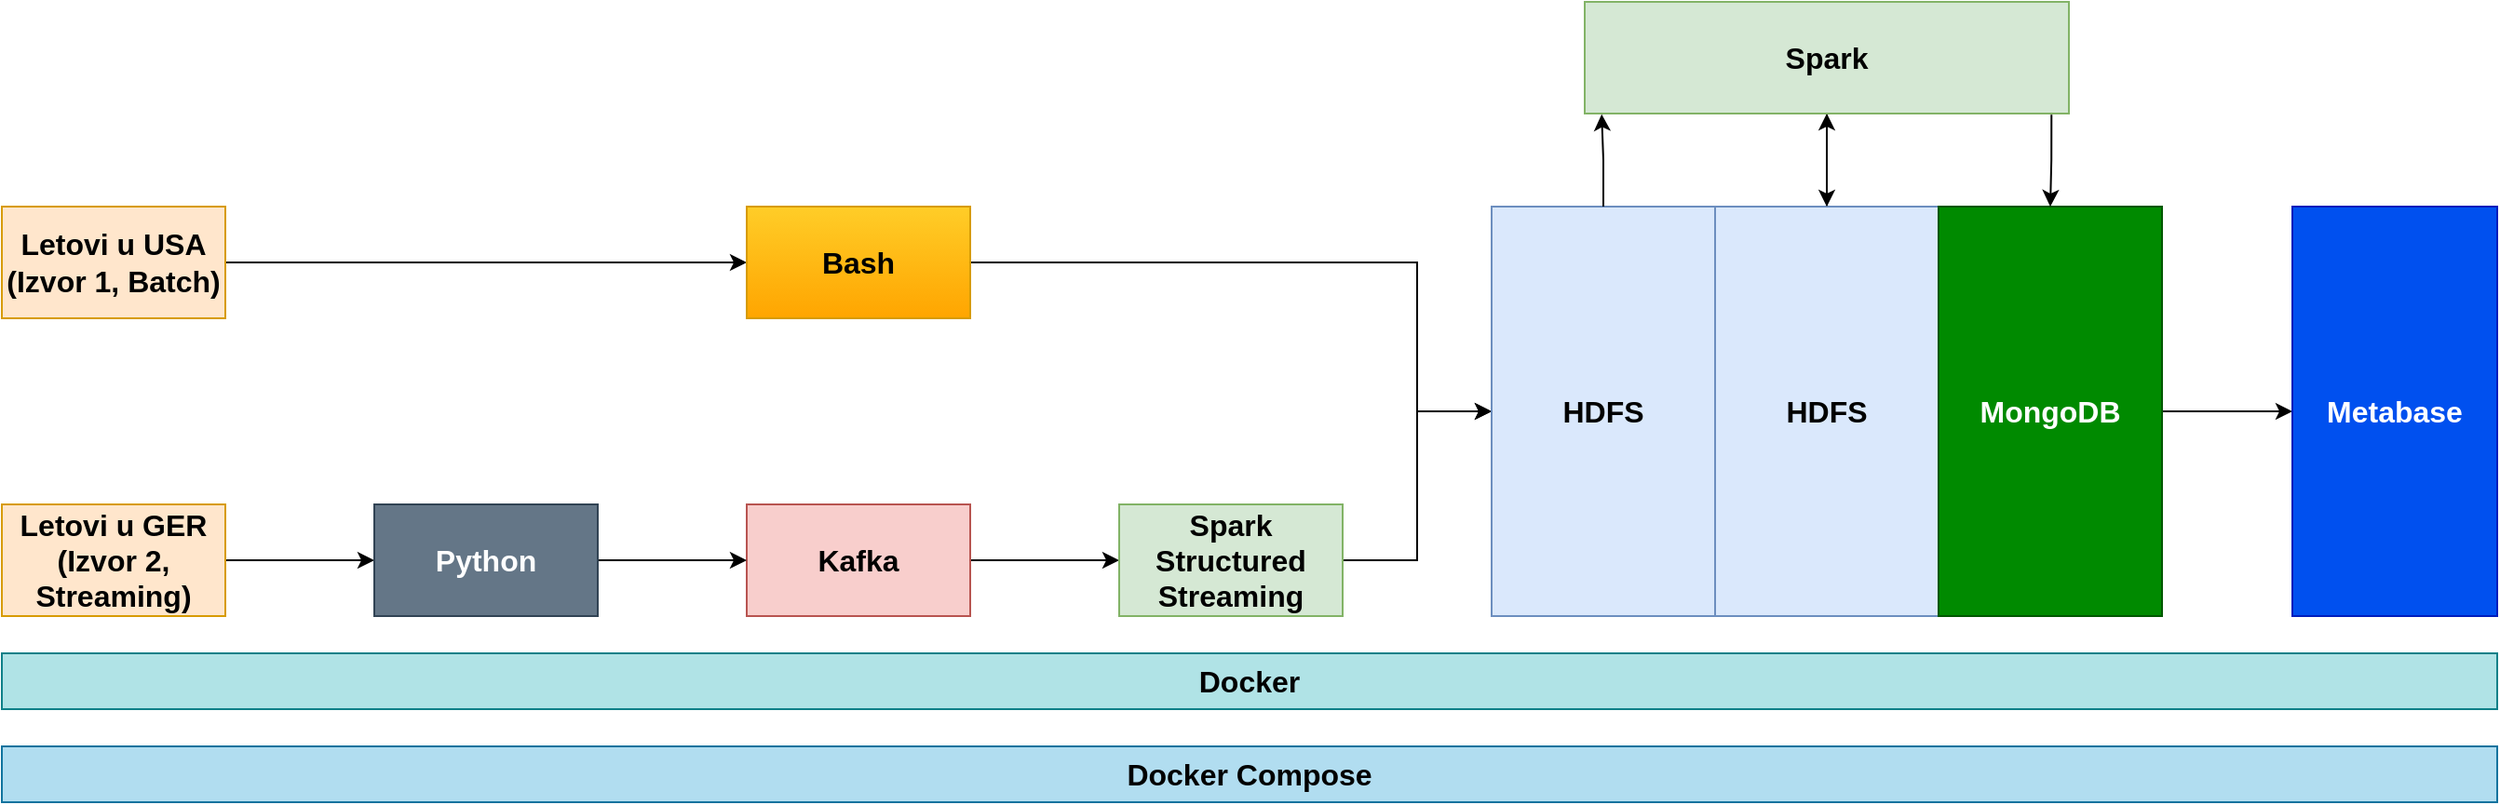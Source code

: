 <mxfile version="22.1.16" type="device">
  <diagram name="Page-1" id="_ZfTvmg6PEag7HhSXs4N">
    <mxGraphModel dx="2537" dy="901" grid="1" gridSize="10" guides="1" tooltips="1" connect="1" arrows="1" fold="1" page="1" pageScale="1" pageWidth="850" pageHeight="1100" math="0" shadow="0">
      <root>
        <mxCell id="0" />
        <mxCell id="1" parent="0" />
        <mxCell id="bLYm6fnWbIi0COFNdg6l-6" style="edgeStyle=orthogonalEdgeStyle;rounded=0;orthogonalLoop=1;jettySize=auto;html=1;entryX=0;entryY=0.5;entryDx=0;entryDy=0;" edge="1" parent="1" source="Gg13MGE6uSJAONW8TX25-2" target="Gg13MGE6uSJAONW8TX25-4">
          <mxGeometry relative="1" as="geometry">
            <mxPoint x="170" y="200" as="targetPoint" />
          </mxGeometry>
        </mxCell>
        <mxCell id="Gg13MGE6uSJAONW8TX25-2" value="&lt;div style=&quot;font-size: 16px;&quot;&gt;Letovi u USA&lt;br style=&quot;font-size: 16px;&quot;&gt;&lt;/div&gt;&lt;div style=&quot;font-size: 16px;&quot;&gt;(Izvor 1, Batch)&lt;br style=&quot;font-size: 16px;&quot;&gt;&lt;/div&gt;" style="rounded=0;whiteSpace=wrap;html=1;fontSize=16;fontStyle=1;fillColor=#ffe6cc;strokeColor=#d79b00;" parent="1" vertex="1">
          <mxGeometry x="-70" y="170" width="120" height="60" as="geometry" />
        </mxCell>
        <mxCell id="bLYm6fnWbIi0COFNdg6l-3" style="edgeStyle=orthogonalEdgeStyle;rounded=0;orthogonalLoop=1;jettySize=auto;html=1;" edge="1" parent="1" source="Gg13MGE6uSJAONW8TX25-3" target="bLYm6fnWbIi0COFNdg6l-1">
          <mxGeometry relative="1" as="geometry" />
        </mxCell>
        <mxCell id="Gg13MGE6uSJAONW8TX25-3" value="&lt;div style=&quot;font-size: 16px;&quot;&gt;Letovi u GER&lt;br style=&quot;font-size: 16px;&quot;&gt;&lt;/div&gt;&lt;div style=&quot;font-size: 16px;&quot;&gt;(Izvor 2, Streaming)&lt;br style=&quot;font-size: 16px;&quot;&gt;&lt;/div&gt;" style="rounded=0;whiteSpace=wrap;html=1;fontSize=16;fontStyle=1;fillColor=#ffe6cc;strokeColor=#d79b00;" parent="1" vertex="1">
          <mxGeometry x="-70" y="330" width="120" height="60" as="geometry" />
        </mxCell>
        <mxCell id="Gg13MGE6uSJAONW8TX25-15" style="edgeStyle=orthogonalEdgeStyle;rounded=0;orthogonalLoop=1;jettySize=auto;html=1;entryX=0;entryY=0.5;entryDx=0;entryDy=0;" parent="1" source="Gg13MGE6uSJAONW8TX25-4" target="Gg13MGE6uSJAONW8TX25-7" edge="1">
          <mxGeometry relative="1" as="geometry">
            <Array as="points">
              <mxPoint x="690" y="200" />
              <mxPoint x="690" y="280" />
            </Array>
          </mxGeometry>
        </mxCell>
        <mxCell id="Gg13MGE6uSJAONW8TX25-4" value="Bash" style="rounded=0;whiteSpace=wrap;html=1;fontSize=16;fontStyle=1;fillColor=#ffcd28;gradientColor=#ffa500;strokeColor=#d79b00;" parent="1" vertex="1">
          <mxGeometry x="330" y="170" width="120" height="60" as="geometry" />
        </mxCell>
        <mxCell id="Gg13MGE6uSJAONW8TX25-13" style="edgeStyle=orthogonalEdgeStyle;rounded=0;orthogonalLoop=1;jettySize=auto;html=1;entryX=0;entryY=0.5;entryDx=0;entryDy=0;" parent="1" source="Gg13MGE6uSJAONW8TX25-5" target="Gg13MGE6uSJAONW8TX25-6" edge="1">
          <mxGeometry relative="1" as="geometry" />
        </mxCell>
        <mxCell id="Gg13MGE6uSJAONW8TX25-5" value="Kafka" style="rounded=0;whiteSpace=wrap;html=1;fontSize=16;fontStyle=1;fillColor=#f8cecc;strokeColor=#b85450;" parent="1" vertex="1">
          <mxGeometry x="330" y="330" width="120" height="60" as="geometry" />
        </mxCell>
        <mxCell id="Gg13MGE6uSJAONW8TX25-16" style="edgeStyle=orthogonalEdgeStyle;rounded=0;orthogonalLoop=1;jettySize=auto;html=1;entryX=0;entryY=0.5;entryDx=0;entryDy=0;" parent="1" source="Gg13MGE6uSJAONW8TX25-6" target="Gg13MGE6uSJAONW8TX25-7" edge="1">
          <mxGeometry relative="1" as="geometry" />
        </mxCell>
        <mxCell id="Gg13MGE6uSJAONW8TX25-6" value="Spark Structured Streaming" style="rounded=0;whiteSpace=wrap;html=1;fontSize=16;fontStyle=1;fillColor=#d5e8d4;strokeColor=#82b366;" parent="1" vertex="1">
          <mxGeometry x="530" y="330" width="120" height="60" as="geometry" />
        </mxCell>
        <mxCell id="Gg13MGE6uSJAONW8TX25-7" value="HDFS" style="rounded=0;whiteSpace=wrap;html=1;fontSize=16;fontStyle=1;fillColor=#dae8fc;strokeColor=#6c8ebf;" parent="1" vertex="1">
          <mxGeometry x="730" y="170" width="120" height="220" as="geometry" />
        </mxCell>
        <mxCell id="Gg13MGE6uSJAONW8TX25-18" style="edgeStyle=orthogonalEdgeStyle;rounded=0;orthogonalLoop=1;jettySize=auto;html=1;entryX=0.5;entryY=1;entryDx=0;entryDy=0;" parent="1" source="Gg13MGE6uSJAONW8TX25-8" target="Gg13MGE6uSJAONW8TX25-10" edge="1">
          <mxGeometry relative="1" as="geometry" />
        </mxCell>
        <mxCell id="Gg13MGE6uSJAONW8TX25-8" value="HDFS" style="rounded=0;whiteSpace=wrap;html=1;fontSize=16;fontStyle=1;fillColor=#dae8fc;strokeColor=#6c8ebf;" parent="1" vertex="1">
          <mxGeometry x="850" y="170" width="120" height="220" as="geometry" />
        </mxCell>
        <mxCell id="Gg13MGE6uSJAONW8TX25-22" style="edgeStyle=orthogonalEdgeStyle;rounded=0;orthogonalLoop=1;jettySize=auto;html=1;" parent="1" source="Gg13MGE6uSJAONW8TX25-9" target="Gg13MGE6uSJAONW8TX25-11" edge="1">
          <mxGeometry relative="1" as="geometry" />
        </mxCell>
        <mxCell id="Gg13MGE6uSJAONW8TX25-9" value="MongoDB" style="rounded=0;whiteSpace=wrap;html=1;fontSize=16;fontStyle=1;fillColor=#008a00;strokeColor=#005700;fontColor=#ffffff;" parent="1" vertex="1">
          <mxGeometry x="970" y="170" width="120" height="220" as="geometry" />
        </mxCell>
        <mxCell id="Gg13MGE6uSJAONW8TX25-19" style="edgeStyle=orthogonalEdgeStyle;rounded=0;orthogonalLoop=1;jettySize=auto;html=1;" parent="1" source="Gg13MGE6uSJAONW8TX25-10" target="Gg13MGE6uSJAONW8TX25-8" edge="1">
          <mxGeometry relative="1" as="geometry" />
        </mxCell>
        <mxCell id="Gg13MGE6uSJAONW8TX25-10" value="Spark" style="rounded=0;whiteSpace=wrap;html=1;fontSize=16;fontStyle=1;fillColor=#d5e8d4;strokeColor=#82b366;" parent="1" vertex="1">
          <mxGeometry x="780" y="60" width="260" height="60" as="geometry" />
        </mxCell>
        <mxCell id="Gg13MGE6uSJAONW8TX25-11" value="Metabase" style="rounded=0;whiteSpace=wrap;html=1;fontSize=16;fontStyle=1;fillColor=#0050ef;fontColor=#ffffff;strokeColor=#001DBC;" parent="1" vertex="1">
          <mxGeometry x="1160" y="170" width="110" height="220" as="geometry" />
        </mxCell>
        <mxCell id="Gg13MGE6uSJAONW8TX25-17" style="edgeStyle=orthogonalEdgeStyle;rounded=0;orthogonalLoop=1;jettySize=auto;html=1;entryX=0.035;entryY=1.006;entryDx=0;entryDy=0;entryPerimeter=0;" parent="1" source="Gg13MGE6uSJAONW8TX25-7" target="Gg13MGE6uSJAONW8TX25-10" edge="1">
          <mxGeometry relative="1" as="geometry" />
        </mxCell>
        <mxCell id="Gg13MGE6uSJAONW8TX25-21" style="edgeStyle=orthogonalEdgeStyle;rounded=0;orthogonalLoop=1;jettySize=auto;html=1;entryX=0.5;entryY=0;entryDx=0;entryDy=0;exitX=0.964;exitY=1.011;exitDx=0;exitDy=0;exitPerimeter=0;" parent="1" source="Gg13MGE6uSJAONW8TX25-10" target="Gg13MGE6uSJAONW8TX25-9" edge="1">
          <mxGeometry relative="1" as="geometry">
            <mxPoint x="1030" y="120" as="sourcePoint" />
          </mxGeometry>
        </mxCell>
        <mxCell id="tBwNzkfxkgdMuuOK9Oju-1" value="&lt;div&gt;Docker&lt;/div&gt;" style="rounded=0;whiteSpace=wrap;html=1;fontSize=16;fontStyle=1;fillColor=#b0e3e6;strokeColor=#0e8088;" parent="1" vertex="1">
          <mxGeometry x="-70" y="410" width="1340" height="30" as="geometry" />
        </mxCell>
        <mxCell id="tBwNzkfxkgdMuuOK9Oju-5" value="&lt;div&gt;Docker Compose&lt;br&gt;&lt;/div&gt;" style="rounded=0;whiteSpace=wrap;html=1;fontSize=16;fontStyle=1;fillColor=#b1ddf0;strokeColor=#10739e;" parent="1" vertex="1">
          <mxGeometry x="-70" y="460" width="1340" height="30" as="geometry" />
        </mxCell>
        <mxCell id="bLYm6fnWbIi0COFNdg6l-2" style="edgeStyle=orthogonalEdgeStyle;rounded=0;orthogonalLoop=1;jettySize=auto;html=1;" edge="1" parent="1" source="bLYm6fnWbIi0COFNdg6l-1" target="Gg13MGE6uSJAONW8TX25-5">
          <mxGeometry relative="1" as="geometry" />
        </mxCell>
        <mxCell id="bLYm6fnWbIi0COFNdg6l-1" value="&lt;div&gt;Python&lt;/div&gt;" style="rounded=0;whiteSpace=wrap;html=1;fontSize=16;fontStyle=1;fillColor=#647687;strokeColor=#314354;fontColor=#ffffff;" vertex="1" parent="1">
          <mxGeometry x="130" y="330" width="120" height="60" as="geometry" />
        </mxCell>
      </root>
    </mxGraphModel>
  </diagram>
</mxfile>
